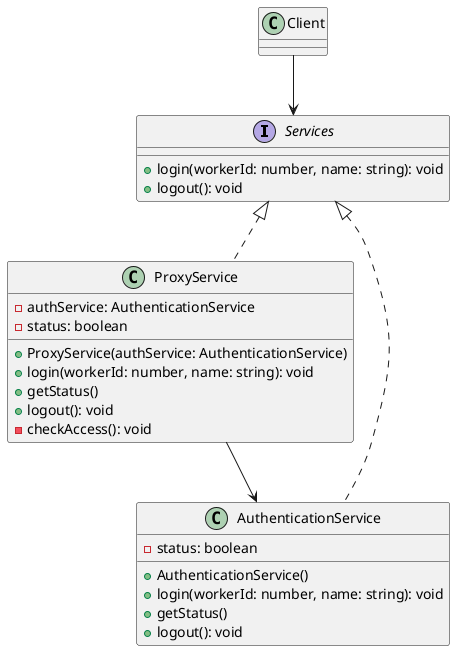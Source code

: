 @startuml

interface Services {
  + login(workerId: number, name: string): void
  + logout(): void
}

class ProxyService {
  - authService: AuthenticationService
  - status: boolean

  + ProxyService(authService: AuthenticationService)
  + login(workerId: number, name: string): void
  + getStatus()
  + logout(): void
  - checkAccess(): void
}

class AuthenticationService {
  - status: boolean

  + AuthenticationService()
  + login(workerId: number, name: string): void
  + getStatus()
  + logout(): void
}
class Client{

}

Services <|.. ProxyService
Services <|.. AuthenticationService

ProxyService --> AuthenticationService
Client --> Services

@enduml










